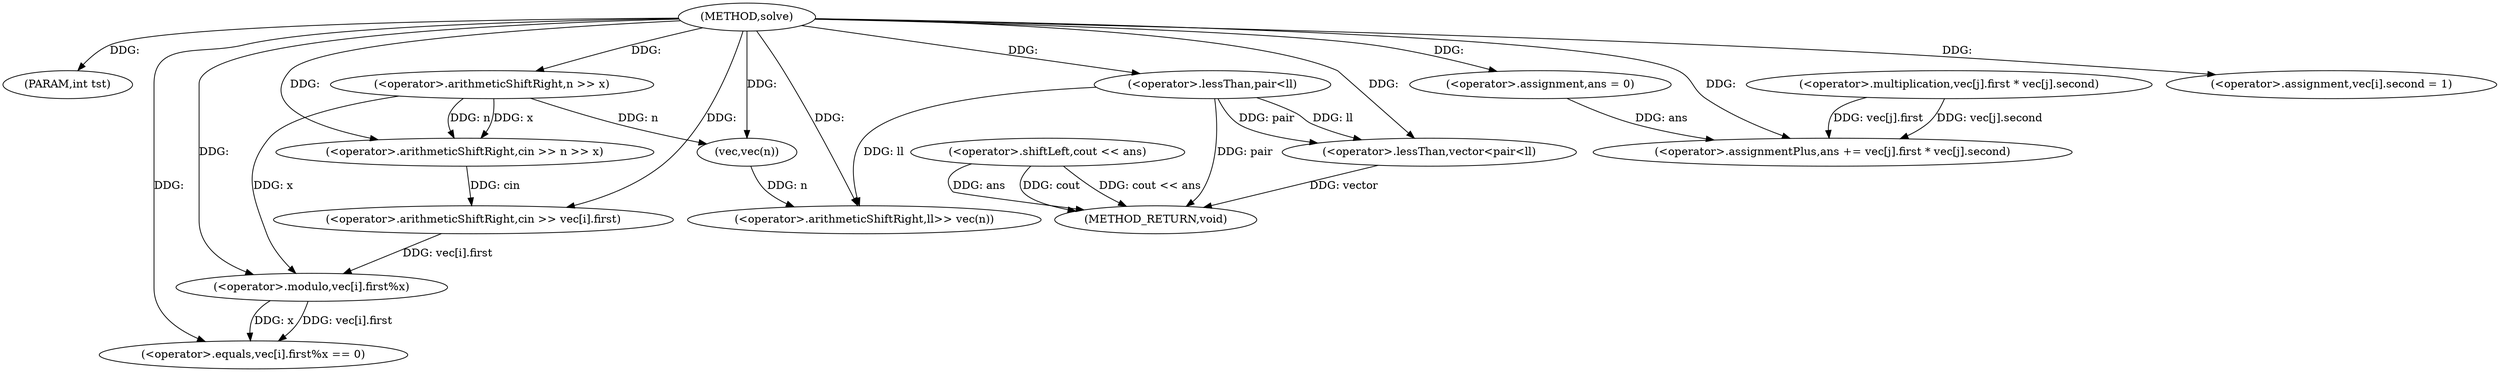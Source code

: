 digraph "solve" {  
"1000160" [label = "(METHOD,solve)" ]
"1000244" [label = "(METHOD_RETURN,void)" ]
"1000161" [label = "(PARAM,int tst)" ]
"1000165" [label = "(<operator>.arithmeticShiftRight,cin >> n >> x)" ]
"1000181" [label = "(<operator>.assignment,ans = 0)" ]
"1000241" [label = "(<operator>.shiftLeft,cout << ans)" ]
"1000171" [label = "(<operator>.lessThan,vector<pair<ll)" ]
"1000176" [label = "(<operator>.arithmeticShiftRight,ll>> vec(n))" ]
"1000185" [label = "(<operator>.arithmeticShiftRight,cin >> vec[i].first)" ]
"1000192" [label = "(<operator>.assignment,vec[i].second = 1)" ]
"1000167" [label = "(<operator>.arithmeticShiftRight,n >> x)" ]
"1000201" [label = "(<operator>.equals,vec[i].first%x == 0)" ]
"1000173" [label = "(<operator>.lessThan,pair<ll)" ]
"1000178" [label = "(vec,vec(n))" ]
"1000202" [label = "(<operator>.modulo,vec[i].first%x)" ]
"1000214" [label = "(<operator>.assignmentPlus,ans += vec[j].first * vec[j].second)" ]
"1000216" [label = "(<operator>.multiplication,vec[j].first * vec[j].second)" ]
  "1000241" -> "1000244"  [ label = "DDG: cout << ans"] 
  "1000241" -> "1000244"  [ label = "DDG: ans"] 
  "1000241" -> "1000244"  [ label = "DDG: cout"] 
  "1000171" -> "1000244"  [ label = "DDG: vector"] 
  "1000173" -> "1000244"  [ label = "DDG: pair"] 
  "1000160" -> "1000161"  [ label = "DDG: "] 
  "1000160" -> "1000181"  [ label = "DDG: "] 
  "1000160" -> "1000165"  [ label = "DDG: "] 
  "1000167" -> "1000165"  [ label = "DDG: n"] 
  "1000167" -> "1000165"  [ label = "DDG: x"] 
  "1000160" -> "1000192"  [ label = "DDG: "] 
  "1000160" -> "1000167"  [ label = "DDG: "] 
  "1000160" -> "1000171"  [ label = "DDG: "] 
  "1000173" -> "1000171"  [ label = "DDG: pair"] 
  "1000173" -> "1000171"  [ label = "DDG: ll"] 
  "1000173" -> "1000176"  [ label = "DDG: ll"] 
  "1000160" -> "1000176"  [ label = "DDG: "] 
  "1000178" -> "1000176"  [ label = "DDG: n"] 
  "1000165" -> "1000185"  [ label = "DDG: cin"] 
  "1000160" -> "1000185"  [ label = "DDG: "] 
  "1000160" -> "1000173"  [ label = "DDG: "] 
  "1000167" -> "1000178"  [ label = "DDG: n"] 
  "1000160" -> "1000178"  [ label = "DDG: "] 
  "1000202" -> "1000201"  [ label = "DDG: x"] 
  "1000202" -> "1000201"  [ label = "DDG: vec[i].first"] 
  "1000160" -> "1000201"  [ label = "DDG: "] 
  "1000185" -> "1000202"  [ label = "DDG: vec[i].first"] 
  "1000167" -> "1000202"  [ label = "DDG: x"] 
  "1000160" -> "1000202"  [ label = "DDG: "] 
  "1000216" -> "1000214"  [ label = "DDG: vec[j].second"] 
  "1000216" -> "1000214"  [ label = "DDG: vec[j].first"] 
  "1000181" -> "1000214"  [ label = "DDG: ans"] 
  "1000160" -> "1000214"  [ label = "DDG: "] 
}
